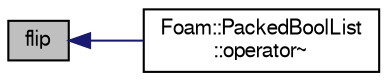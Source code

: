 digraph "flip"
{
  bgcolor="transparent";
  edge [fontname="FreeSans",fontsize="10",labelfontname="FreeSans",labelfontsize="10"];
  node [fontname="FreeSans",fontsize="10",shape=record];
  rankdir="LR";
  Node233 [label="flip",height=0.2,width=0.4,color="black", fillcolor="grey75", style="filled", fontcolor="black"];
  Node233 -> Node234 [dir="back",color="midnightblue",fontsize="10",style="solid",fontname="FreeSans"];
  Node234 [label="Foam::PackedBoolList\l::operator~",height=0.2,width=0.4,color="black",URL="$a25934.html#aa65668e762b931cf9458cbafca5e9906",tooltip="Complement operator. "];
}
